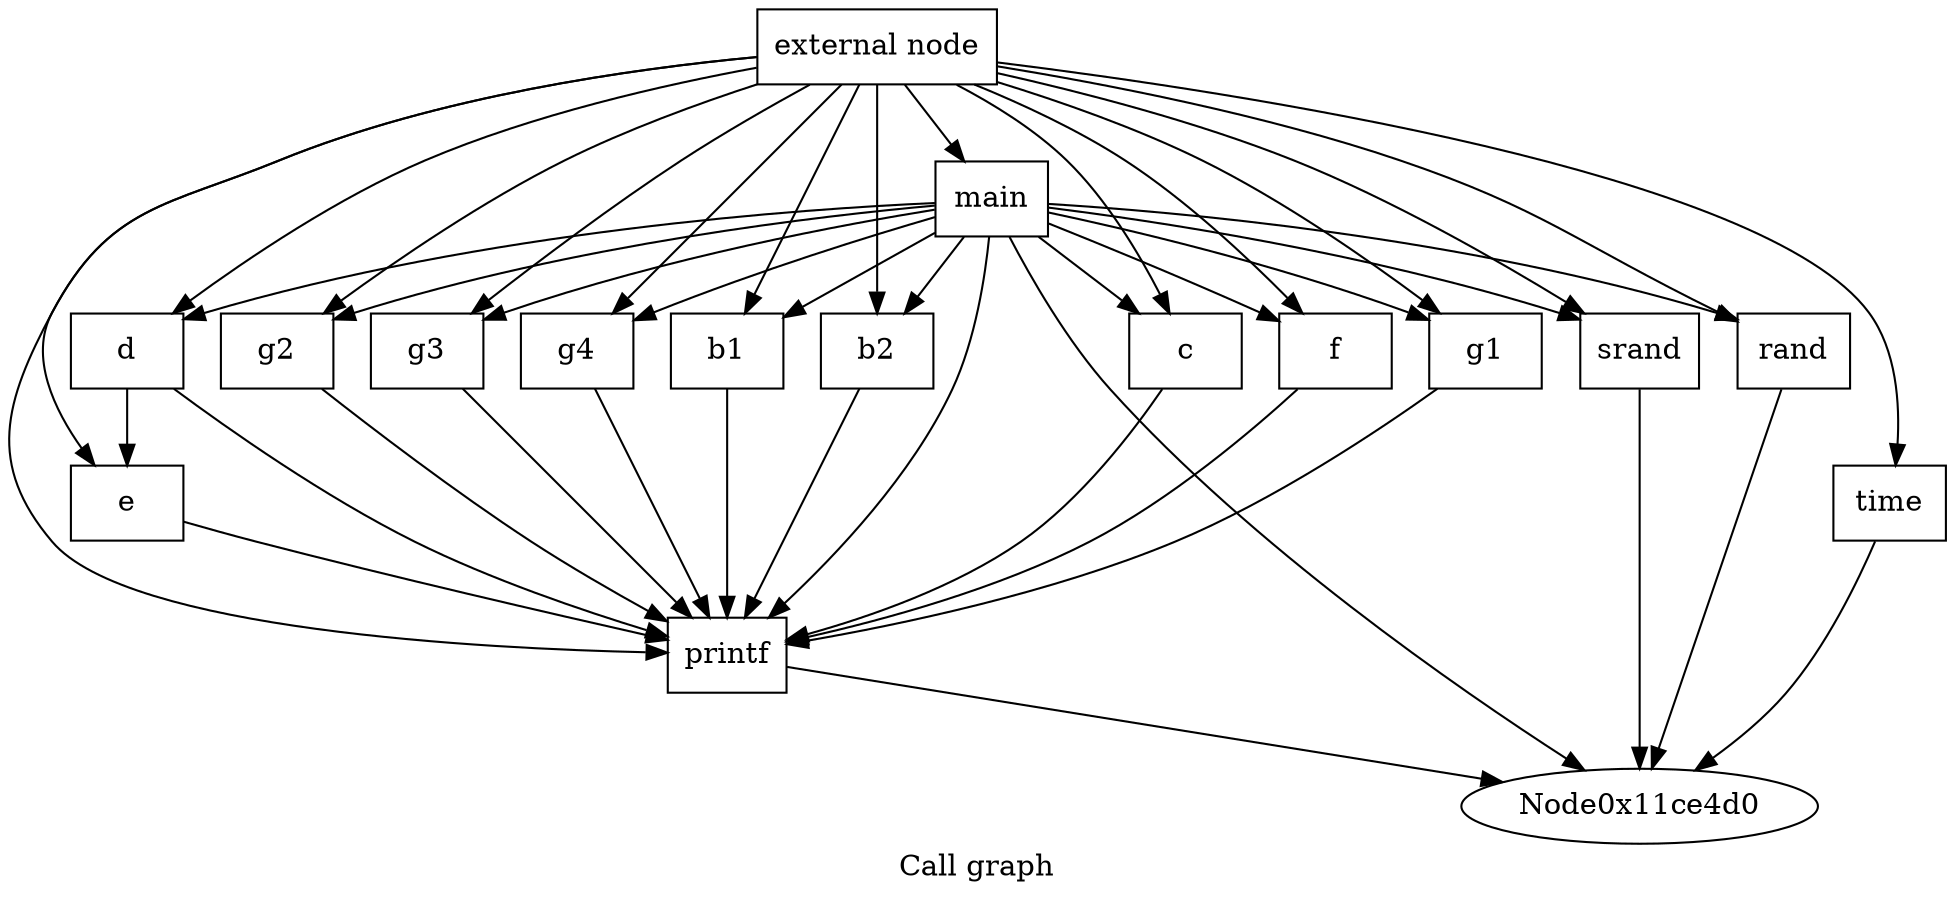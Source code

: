 digraph "Call graph" {
	label="Call graph";

	Node0x11ce4a0 [shape=record,label="{external node}"];
	Node0x11ce4a0 -> Node0x11ce540;
	Node0x11ce4a0 -> Node0x11ce5e0;
	Node0x11ce4a0 -> Node0x11cea90;
	Node0x11ce4a0 -> Node0x11ceb30;
	Node0x11ce4a0 -> Node0x11cebd0;
	Node0x11ce4a0 -> Node0x11cec70;
	Node0x11ce4a0 -> Node0x11ceca0;
	Node0x11ce4a0 -> Node0x11ced80;
	Node0x11ce4a0 -> Node0x11cee20;
	Node0x11ce4a0 -> Node0x11ceec0;
	Node0x11ce4a0 -> Node0x11cef60;
	Node0x11ce4a0 -> Node0x11cf000;
	Node0x11ce4a0 -> Node0x11cf030;
	Node0x11ce4a0 -> Node0x11cf180;
	Node0x11ce4a0 -> Node0x11cf0e0;
	Node0x11ce540 [shape=record,label="{b1}"];
	Node0x11ce540 -> Node0x11ce5e0;
	Node0x11ce5e0 [shape=record,label="{printf}"];
	Node0x11ce5e0 -> Node0x11ce4d0;
	Node0x11cea90 [shape=record,label="{b2}"];
	Node0x11cea90 -> Node0x11ce5e0;
	Node0x11ceb30 [shape=record,label="{c}"];
	Node0x11ceb30 -> Node0x11ce5e0;
	Node0x11cebd0 [shape=record,label="{e}"];
	Node0x11cebd0 -> Node0x11ce5e0;
	Node0x11cec70 [shape=record,label="{d}"];
	Node0x11cec70 -> Node0x11ce5e0;
	Node0x11cec70 -> Node0x11cebd0;
	Node0x11ceca0 [shape=record,label="{f}"];
	Node0x11ceca0 -> Node0x11ce5e0;
	Node0x11ced80 [shape=record,label="{g1}"];
	Node0x11ced80 -> Node0x11ce5e0;
	Node0x11cee20 [shape=record,label="{g2}"];
	Node0x11cee20 -> Node0x11ce5e0;
	Node0x11ceec0 [shape=record,label="{g3}"];
	Node0x11ceec0 -> Node0x11ce5e0;
	Node0x11cef60 [shape=record,label="{g4}"];
	Node0x11cef60 -> Node0x11ce5e0;
	Node0x11cf000 [shape=record,label="{main}"];
	Node0x11cf000 -> Node0x11ce540;
	Node0x11cf000 -> Node0x11cea90;
	Node0x11cf000 -> Node0x11ceb30;
	Node0x11cf000 -> Node0x11cec70;
	Node0x11cf000 -> Node0x11ceca0;
	Node0x11cf000 -> Node0x11ce4d0;
	Node0x11cf000 -> Node0x11cf030;
	Node0x11cf000 -> Node0x11cf0e0;
	Node0x11cf000 -> Node0x11ced80;
	Node0x11cf000 -> Node0x11cee20;
	Node0x11cf000 -> Node0x11ceec0;
	Node0x11cf000 -> Node0x11cef60;
	Node0x11cf000 -> Node0x11ce5e0;
	Node0x11cf180 [shape=record,label="{time}"];
	Node0x11cf180 -> Node0x11ce4d0;
	Node0x11cf030 [shape=record,label="{srand}"];
	Node0x11cf030 -> Node0x11ce4d0;
	Node0x11cf0e0 [shape=record,label="{rand}"];
	Node0x11cf0e0 -> Node0x11ce4d0;
}
